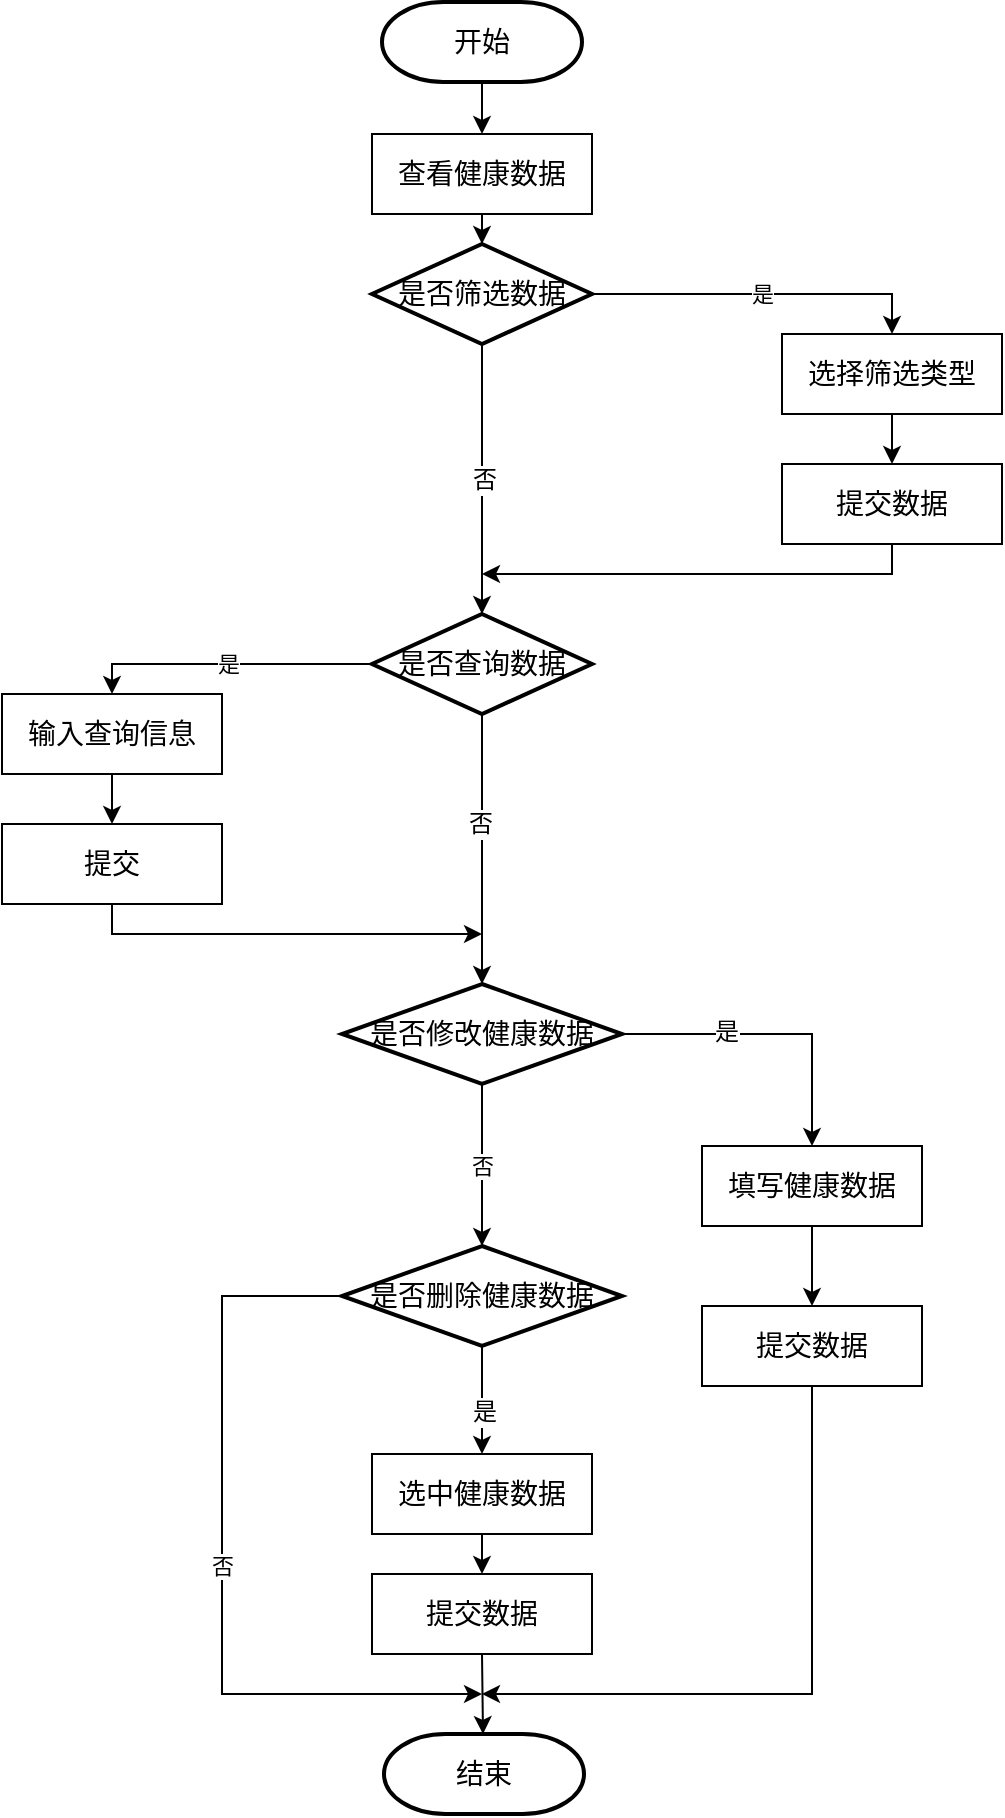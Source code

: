 <mxfile version="10.6.7" type="device"><diagram id="ocqhjdT6BwEPj-KO7xoS" name="Page-1"><mxGraphModel dx="1158" dy="567" grid="1" gridSize="10" guides="1" tooltips="1" connect="1" arrows="1" fold="1" page="1" pageScale="1" pageWidth="827" pageHeight="1169" math="0" shadow="0"><root><mxCell id="0"/><mxCell id="1" parent="0"/><mxCell id="QqKtJncElxlRfYh2f01G-16" style="edgeStyle=none;rounded=0;orthogonalLoop=1;jettySize=auto;html=1;exitX=0.5;exitY=1;exitDx=0;exitDy=0;exitPerimeter=0;entryX=0.5;entryY=0;entryDx=0;entryDy=0;" edge="1" parent="1" source="QqKtJncElxlRfYh2f01G-1" target="QqKtJncElxlRfYh2f01G-2"><mxGeometry relative="1" as="geometry"/></mxCell><mxCell id="QqKtJncElxlRfYh2f01G-1" value="&lt;font style=&quot;font-size: 14px&quot;&gt;开始&lt;/font&gt;" style="strokeWidth=2;html=1;shape=mxgraph.flowchart.terminator;whiteSpace=wrap;" vertex="1" parent="1"><mxGeometry x="340" y="84" width="100" height="40" as="geometry"/></mxCell><mxCell id="QqKtJncElxlRfYh2f01G-17" style="edgeStyle=none;rounded=0;orthogonalLoop=1;jettySize=auto;html=1;exitX=0.5;exitY=1;exitDx=0;exitDy=0;entryX=0.5;entryY=0;entryDx=0;entryDy=0;entryPerimeter=0;" edge="1" parent="1" source="QqKtJncElxlRfYh2f01G-2" target="QqKtJncElxlRfYh2f01G-3"><mxGeometry relative="1" as="geometry"/></mxCell><mxCell id="QqKtJncElxlRfYh2f01G-2" value="&lt;font style=&quot;font-size: 14px&quot;&gt;查看健康数据&lt;/font&gt;" style="rounded=0;whiteSpace=wrap;html=1;" vertex="1" parent="1"><mxGeometry x="335" y="150" width="110" height="40" as="geometry"/></mxCell><mxCell id="QqKtJncElxlRfYh2f01G-19" style="edgeStyle=none;rounded=0;orthogonalLoop=1;jettySize=auto;html=1;exitX=0.5;exitY=1;exitDx=0;exitDy=0;exitPerimeter=0;entryX=0.5;entryY=0;entryDx=0;entryDy=0;entryPerimeter=0;" edge="1" parent="1" source="QqKtJncElxlRfYh2f01G-3" target="QqKtJncElxlRfYh2f01G-9"><mxGeometry relative="1" as="geometry"/></mxCell><mxCell id="QqKtJncElxlRfYh2f01G-33" value="否" style="text;html=1;resizable=0;points=[];align=center;verticalAlign=middle;labelBackgroundColor=#ffffff;" vertex="1" connectable="0" parent="QqKtJncElxlRfYh2f01G-19"><mxGeometry y="1" relative="1" as="geometry"><mxPoint as="offset"/></mxGeometry></mxCell><mxCell id="QqKtJncElxlRfYh2f01G-25" value="是" style="edgeStyle=elbowEdgeStyle;rounded=0;orthogonalLoop=1;jettySize=auto;html=1;exitX=1;exitY=0.5;exitDx=0;exitDy=0;exitPerimeter=0;entryX=0.5;entryY=0;entryDx=0;entryDy=0;" edge="1" parent="1" source="QqKtJncElxlRfYh2f01G-3" target="QqKtJncElxlRfYh2f01G-6"><mxGeometry relative="1" as="geometry"><Array as="points"><mxPoint x="595" y="270"/></Array></mxGeometry></mxCell><mxCell id="QqKtJncElxlRfYh2f01G-3" value="&lt;font style=&quot;font-size: 14px&quot;&gt;是否筛选数据&lt;/font&gt;" style="strokeWidth=2;html=1;shape=mxgraph.flowchart.decision;whiteSpace=wrap;" vertex="1" parent="1"><mxGeometry x="335" y="205" width="110" height="50" as="geometry"/></mxCell><mxCell id="QqKtJncElxlRfYh2f01G-4" value="&lt;font style=&quot;font-size: 14px&quot;&gt;结束&lt;/font&gt;" style="strokeWidth=2;html=1;shape=mxgraph.flowchart.terminator;whiteSpace=wrap;" vertex="1" parent="1"><mxGeometry x="341" y="950" width="100" height="40" as="geometry"/></mxCell><mxCell id="QqKtJncElxlRfYh2f01G-24" style="edgeStyle=none;rounded=0;orthogonalLoop=1;jettySize=auto;html=1;exitX=0.5;exitY=1;exitDx=0;exitDy=0;entryX=0.5;entryY=0;entryDx=0;entryDy=0;" edge="1" parent="1" source="QqKtJncElxlRfYh2f01G-6" target="QqKtJncElxlRfYh2f01G-8"><mxGeometry relative="1" as="geometry"/></mxCell><mxCell id="QqKtJncElxlRfYh2f01G-6" value="&lt;font style=&quot;font-size: 14px&quot;&gt;选择筛选类型&lt;/font&gt;" style="rounded=0;whiteSpace=wrap;html=1;" vertex="1" parent="1"><mxGeometry x="540" y="250" width="110" height="40" as="geometry"/></mxCell><mxCell id="QqKtJncElxlRfYh2f01G-26" style="edgeStyle=elbowEdgeStyle;rounded=0;orthogonalLoop=1;jettySize=auto;html=1;exitX=0.5;exitY=1;exitDx=0;exitDy=0;" edge="1" parent="1" source="QqKtJncElxlRfYh2f01G-8"><mxGeometry relative="1" as="geometry"><mxPoint x="390" y="370" as="targetPoint"/><Array as="points"><mxPoint x="595" y="380"/><mxPoint x="480" y="370"/><mxPoint x="595" y="490"/><mxPoint x="665" y="530"/></Array></mxGeometry></mxCell><mxCell id="QqKtJncElxlRfYh2f01G-8" value="&lt;font style=&quot;font-size: 14px&quot;&gt;提交数据&lt;/font&gt;" style="rounded=0;whiteSpace=wrap;html=1;" vertex="1" parent="1"><mxGeometry x="540" y="315" width="110" height="40" as="geometry"/></mxCell><mxCell id="QqKtJncElxlRfYh2f01G-32" value="是" style="edgeStyle=elbowEdgeStyle;rounded=0;orthogonalLoop=1;jettySize=auto;html=1;exitX=0;exitY=0.5;exitDx=0;exitDy=0;exitPerimeter=0;entryX=0.5;entryY=0;entryDx=0;entryDy=0;" edge="1" parent="1" source="QqKtJncElxlRfYh2f01G-9" target="QqKtJncElxlRfYh2f01G-12"><mxGeometry relative="1" as="geometry"><mxPoint x="135" y="400" as="targetPoint"/><Array as="points"><mxPoint x="205" y="420"/><mxPoint x="135" y="380"/></Array></mxGeometry></mxCell><mxCell id="QqKtJncElxlRfYh2f01G-66" style="edgeStyle=elbowEdgeStyle;rounded=0;orthogonalLoop=1;jettySize=auto;html=1;exitX=0.5;exitY=1;exitDx=0;exitDy=0;exitPerimeter=0;entryX=0.5;entryY=0;entryDx=0;entryDy=0;entryPerimeter=0;" edge="1" parent="1" source="QqKtJncElxlRfYh2f01G-9" target="QqKtJncElxlRfYh2f01G-39"><mxGeometry relative="1" as="geometry"/></mxCell><mxCell id="QqKtJncElxlRfYh2f01G-70" value="否" style="text;html=1;resizable=0;points=[];align=center;verticalAlign=middle;labelBackgroundColor=#ffffff;" vertex="1" connectable="0" parent="QqKtJncElxlRfYh2f01G-66"><mxGeometry y="-13" relative="1" as="geometry"><mxPoint x="12" y="-13" as="offset"/></mxGeometry></mxCell><mxCell id="QqKtJncElxlRfYh2f01G-9" value="&lt;font style=&quot;font-size: 14px&quot;&gt;是否查询数据&lt;/font&gt;" style="strokeWidth=2;html=1;shape=mxgraph.flowchart.decision;whiteSpace=wrap;" vertex="1" parent="1"><mxGeometry x="335" y="390" width="110" height="50" as="geometry"/></mxCell><mxCell id="QqKtJncElxlRfYh2f01G-38" style="edgeStyle=elbowEdgeStyle;rounded=0;orthogonalLoop=1;jettySize=auto;html=1;exitX=0.5;exitY=1;exitDx=0;exitDy=0;entryX=0.5;entryY=0;entryDx=0;entryDy=0;" edge="1" parent="1" source="QqKtJncElxlRfYh2f01G-12" target="QqKtJncElxlRfYh2f01G-37"><mxGeometry relative="1" as="geometry"/></mxCell><mxCell id="QqKtJncElxlRfYh2f01G-12" value="&lt;font style=&quot;font-size: 14px&quot;&gt;输入查询信息&lt;/font&gt;" style="rounded=0;whiteSpace=wrap;html=1;" vertex="1" parent="1"><mxGeometry x="150" y="430" width="110" height="40" as="geometry"/></mxCell><mxCell id="QqKtJncElxlRfYh2f01G-23" style="edgeStyle=none;rounded=0;orthogonalLoop=1;jettySize=auto;html=1;exitX=0.5;exitY=1;exitDx=0;exitDy=0;entryX=0.5;entryY=0;entryDx=0;entryDy=0;" edge="1" parent="1" source="QqKtJncElxlRfYh2f01G-13" target="QqKtJncElxlRfYh2f01G-14"><mxGeometry relative="1" as="geometry"/></mxCell><mxCell id="QqKtJncElxlRfYh2f01G-13" value="&lt;font style=&quot;font-size: 14px&quot;&gt;选中健康数据&lt;/font&gt;" style="rounded=0;whiteSpace=wrap;html=1;" vertex="1" parent="1"><mxGeometry x="335" y="810" width="110" height="40" as="geometry"/></mxCell><mxCell id="QqKtJncElxlRfYh2f01G-72" style="edgeStyle=elbowEdgeStyle;rounded=0;orthogonalLoop=1;jettySize=auto;html=1;exitX=0.5;exitY=1;exitDx=0;exitDy=0;entryX=0.5;entryY=0;entryDx=0;entryDy=0;entryPerimeter=0;" edge="1" parent="1" source="QqKtJncElxlRfYh2f01G-14" target="QqKtJncElxlRfYh2f01G-4"><mxGeometry relative="1" as="geometry"><mxPoint x="395" y="940" as="targetPoint"/></mxGeometry></mxCell><mxCell id="QqKtJncElxlRfYh2f01G-14" value="&lt;font style=&quot;font-size: 14px&quot;&gt;提交数据&lt;/font&gt;" style="rounded=0;whiteSpace=wrap;html=1;" vertex="1" parent="1"><mxGeometry x="335" y="870" width="110" height="40" as="geometry"/></mxCell><mxCell id="QqKtJncElxlRfYh2f01G-69" style="edgeStyle=elbowEdgeStyle;rounded=0;orthogonalLoop=1;jettySize=auto;html=1;exitX=0.5;exitY=1;exitDx=0;exitDy=0;" edge="1" parent="1" source="QqKtJncElxlRfYh2f01G-37"><mxGeometry relative="1" as="geometry"><mxPoint x="390" y="550" as="targetPoint"/><Array as="points"><mxPoint x="205" y="550"/></Array></mxGeometry></mxCell><mxCell id="QqKtJncElxlRfYh2f01G-37" value="&lt;font style=&quot;font-size: 14px&quot;&gt;提交&lt;/font&gt;" style="rounded=0;whiteSpace=wrap;html=1;" vertex="1" parent="1"><mxGeometry x="150" y="495" width="110" height="40" as="geometry"/></mxCell><mxCell id="QqKtJncElxlRfYh2f01G-48" style="edgeStyle=elbowEdgeStyle;rounded=0;orthogonalLoop=1;jettySize=auto;elbow=vertical;html=1;exitX=1;exitY=0.5;exitDx=0;exitDy=0;exitPerimeter=0;entryX=0.5;entryY=0;entryDx=0;entryDy=0;" edge="1" parent="1" source="QqKtJncElxlRfYh2f01G-39" target="QqKtJncElxlRfYh2f01G-45"><mxGeometry relative="1" as="geometry"><Array as="points"><mxPoint x="520" y="600"/><mxPoint x="520" y="625"/></Array></mxGeometry></mxCell><mxCell id="QqKtJncElxlRfYh2f01G-49" value="是" style="text;html=1;resizable=0;points=[];align=center;verticalAlign=middle;labelBackgroundColor=#ffffff;" vertex="1" connectable="0" parent="QqKtJncElxlRfYh2f01G-48"><mxGeometry x="-0.309" y="1" relative="1" as="geometry"><mxPoint as="offset"/></mxGeometry></mxCell><mxCell id="QqKtJncElxlRfYh2f01G-57" value="否" style="edgeStyle=elbowEdgeStyle;rounded=0;orthogonalLoop=1;jettySize=auto;html=1;exitX=0.5;exitY=1;exitDx=0;exitDy=0;exitPerimeter=0;elbow=vertical;entryX=0.5;entryY=0;entryDx=0;entryDy=0;entryPerimeter=0;" edge="1" parent="1" source="QqKtJncElxlRfYh2f01G-39" target="QqKtJncElxlRfYh2f01G-42"><mxGeometry relative="1" as="geometry"><mxPoint x="280" y="706" as="targetPoint"/></mxGeometry></mxCell><mxCell id="QqKtJncElxlRfYh2f01G-39" value="&lt;font style=&quot;font-size: 14px&quot;&gt;是否修改健康数据&lt;/font&gt;" style="strokeWidth=2;html=1;shape=mxgraph.flowchart.decision;whiteSpace=wrap;" vertex="1" parent="1"><mxGeometry x="320" y="575" width="140" height="50" as="geometry"/></mxCell><mxCell id="QqKtJncElxlRfYh2f01G-44" style="edgeStyle=elbowEdgeStyle;rounded=0;orthogonalLoop=1;jettySize=auto;html=1;exitX=0.5;exitY=1;exitDx=0;exitDy=0;exitPerimeter=0;elbow=vertical;entryX=0.5;entryY=0;entryDx=0;entryDy=0;" edge="1" parent="1" source="QqKtJncElxlRfYh2f01G-42" target="QqKtJncElxlRfYh2f01G-13"><mxGeometry relative="1" as="geometry"><mxPoint x="480" y="776" as="targetPoint"/></mxGeometry></mxCell><mxCell id="QqKtJncElxlRfYh2f01G-59" value="是" style="text;html=1;resizable=0;points=[];align=center;verticalAlign=middle;labelBackgroundColor=#ffffff;" vertex="1" connectable="0" parent="QqKtJncElxlRfYh2f01G-44"><mxGeometry x="0.219" y="1" relative="1" as="geometry"><mxPoint as="offset"/></mxGeometry></mxCell><mxCell id="QqKtJncElxlRfYh2f01G-75" value="否" style="edgeStyle=elbowEdgeStyle;rounded=0;orthogonalLoop=1;jettySize=auto;html=1;exitX=0;exitY=0.5;exitDx=0;exitDy=0;exitPerimeter=0;" edge="1" parent="1" source="QqKtJncElxlRfYh2f01G-42"><mxGeometry relative="1" as="geometry"><mxPoint x="390" y="930" as="targetPoint"/><Array as="points"><mxPoint x="260" y="830"/></Array></mxGeometry></mxCell><mxCell id="QqKtJncElxlRfYh2f01G-42" value="&lt;font style=&quot;font-size: 14px&quot;&gt;是否删除健康数据&lt;/font&gt;" style="strokeWidth=2;html=1;shape=mxgraph.flowchart.decision;whiteSpace=wrap;" vertex="1" parent="1"><mxGeometry x="320" y="706" width="140" height="50" as="geometry"/></mxCell><mxCell id="QqKtJncElxlRfYh2f01G-52" style="edgeStyle=elbowEdgeStyle;rounded=0;orthogonalLoop=1;jettySize=auto;elbow=vertical;html=1;exitX=0.5;exitY=1;exitDx=0;exitDy=0;entryX=0.5;entryY=0;entryDx=0;entryDy=0;" edge="1" parent="1" source="QqKtJncElxlRfYh2f01G-45" target="QqKtJncElxlRfYh2f01G-46"><mxGeometry relative="1" as="geometry"/></mxCell><mxCell id="QqKtJncElxlRfYh2f01G-45" value="&lt;font style=&quot;font-size: 14px&quot;&gt;填写健康数据&lt;/font&gt;" style="rounded=0;whiteSpace=wrap;html=1;" vertex="1" parent="1"><mxGeometry x="500" y="656" width="110" height="40" as="geometry"/></mxCell><mxCell id="QqKtJncElxlRfYh2f01G-74" style="edgeStyle=elbowEdgeStyle;rounded=0;orthogonalLoop=1;jettySize=auto;html=1;exitX=0.5;exitY=1;exitDx=0;exitDy=0;" edge="1" parent="1" source="QqKtJncElxlRfYh2f01G-46"><mxGeometry relative="1" as="geometry"><mxPoint x="390" y="930" as="targetPoint"/><Array as="points"><mxPoint x="555" y="850"/></Array></mxGeometry></mxCell><mxCell id="QqKtJncElxlRfYh2f01G-46" value="&lt;font style=&quot;font-size: 14px&quot;&gt;提交数据&lt;/font&gt;" style="rounded=0;whiteSpace=wrap;html=1;" vertex="1" parent="1"><mxGeometry x="500" y="736" width="110" height="40" as="geometry"/></mxCell></root></mxGraphModel></diagram></mxfile>